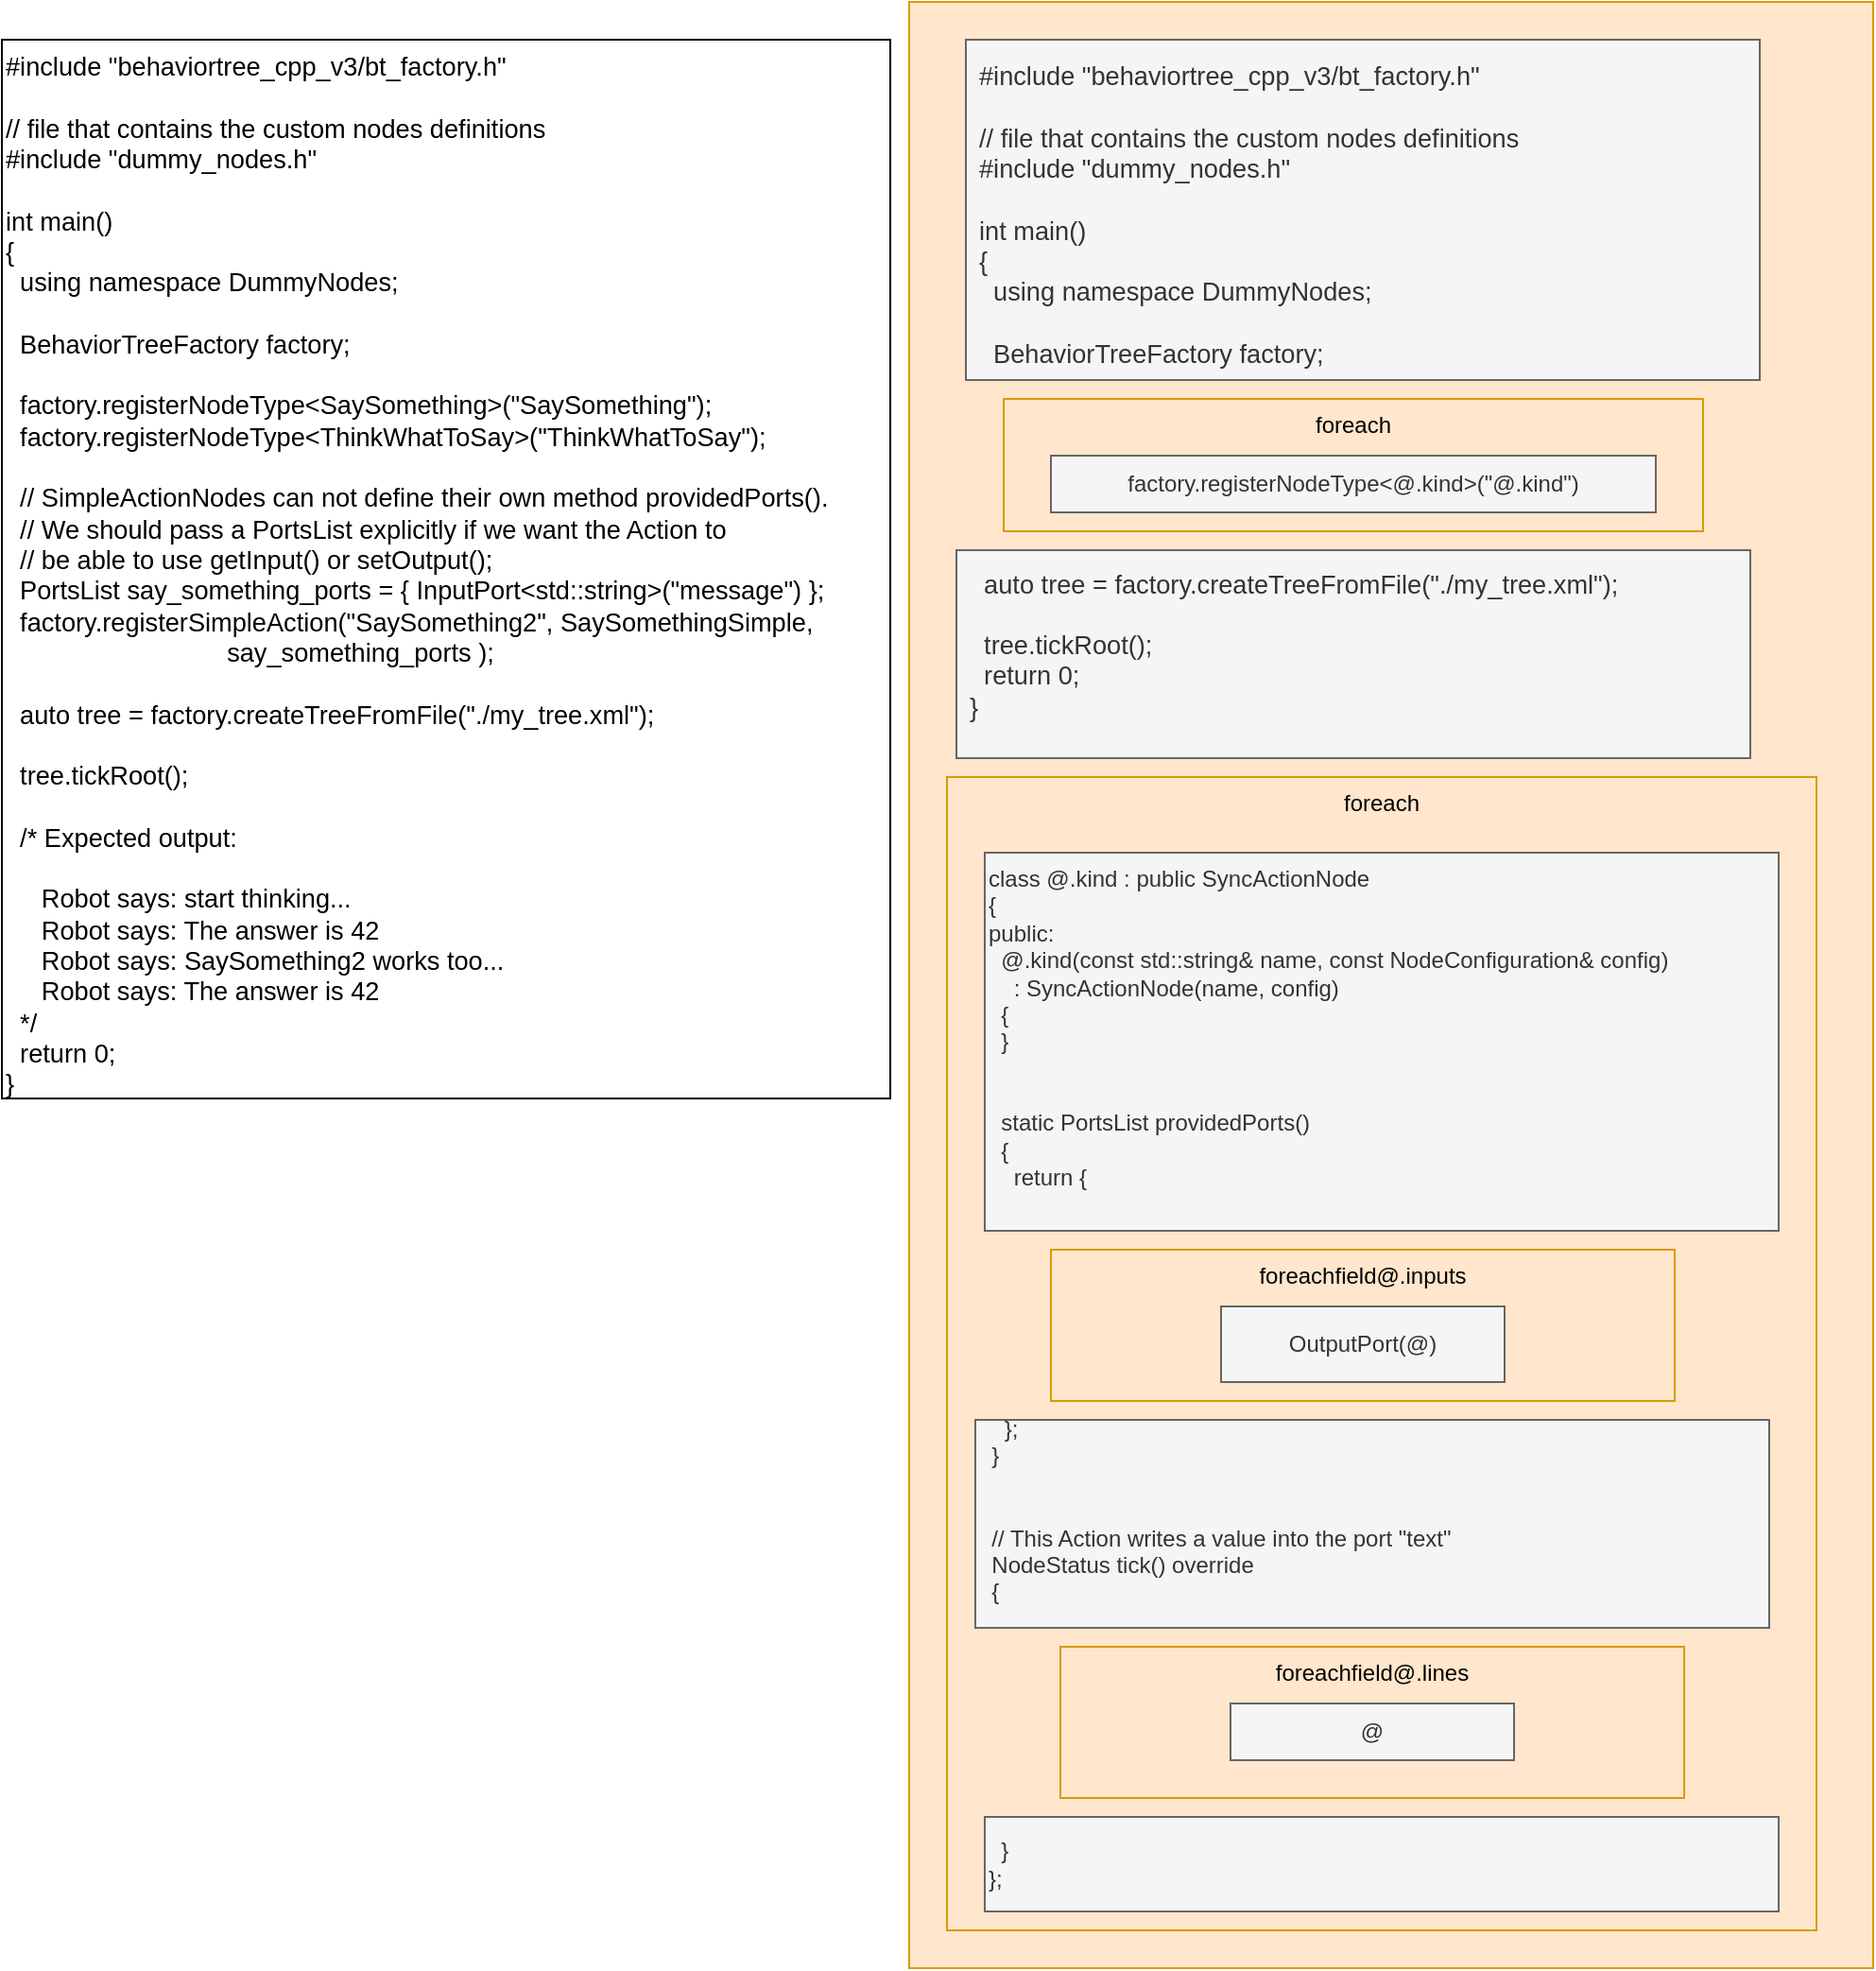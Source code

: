 <mxfile version="14.6.13" type="device"><diagram id="fXFrYCuuAlG7geQBxDCR" name="Page-1"><mxGraphModel dx="1106" dy="806" grid="1" gridSize="10" guides="1" tooltips="1" connect="1" arrows="1" fold="1" page="1" pageScale="1" pageWidth="1100" pageHeight="850" math="0" shadow="0"><root><mxCell id="0"/><mxCell id="1" parent="0"/><mxCell id="29DH0mCel90zcqd0_ikR-16" value="" style="rounded=0;whiteSpace=wrap;html=1;align=center;fillColor=#ffe6cc;strokeColor=#d79b00;" vertex="1" parent="1"><mxGeometry x="570" y="530" width="510" height="1040" as="geometry"/></mxCell><mxCell id="29DH0mCel90zcqd0_ikR-4" value="&lt;div&gt;&lt;span style=&quot;font-size: 13.6px&quot;&gt;#include &quot;behaviortree_cpp_v3/bt_factory.h&quot;&lt;/span&gt;&lt;br&gt;&lt;/div&gt;&lt;div&gt;&lt;span style=&quot;font-size: 13.6px&quot;&gt;&lt;br&gt;&lt;/span&gt;&lt;/div&gt;&lt;div&gt;&lt;span style=&quot;font-size: 13.6px&quot;&gt;// file that contains the custom nodes definitions&lt;/span&gt;&lt;/div&gt;&lt;div&gt;&lt;span style=&quot;font-size: 13.6px&quot;&gt;#include &quot;dummy_nodes.h&quot;&lt;/span&gt;&lt;/div&gt;&lt;div&gt;&lt;span style=&quot;font-size: 13.6px&quot;&gt;&lt;br&gt;&lt;/span&gt;&lt;/div&gt;&lt;div&gt;&lt;span style=&quot;font-size: 13.6px&quot;&gt;int main()&lt;/span&gt;&lt;/div&gt;&lt;div&gt;&lt;span style=&quot;font-size: 13.6px&quot;&gt;{&lt;/span&gt;&lt;/div&gt;&lt;div&gt;&lt;span style=&quot;font-size: 13.6px&quot;&gt;&amp;nbsp; using namespace DummyNodes;&lt;/span&gt;&lt;/div&gt;&lt;div&gt;&lt;span style=&quot;font-size: 13.6px&quot;&gt;&lt;br&gt;&lt;/span&gt;&lt;/div&gt;&lt;div&gt;&lt;span style=&quot;font-size: 13.6px&quot;&gt;&amp;nbsp; BehaviorTreeFactory factory;&lt;/span&gt;&lt;/div&gt;&lt;div&gt;&lt;br&gt;&lt;/div&gt;" style="rounded=0;whiteSpace=wrap;html=1;align=left;spacingTop=5;spacingLeft=5;fillColor=#f5f5f5;strokeColor=#666666;fontColor=#333333;verticalAlign=top;" vertex="1" parent="1"><mxGeometry x="600" y="550" width="420" height="180" as="geometry"/></mxCell><mxCell id="29DH0mCel90zcqd0_ikR-1" value="&lt;div&gt;&lt;span style=&quot;font-size: 13.6px&quot;&gt;#include &quot;behaviortree_cpp_v3/bt_factory.h&quot;&lt;/span&gt;&lt;/div&gt;&lt;div&gt;&lt;span style=&quot;font-size: 13.6px&quot;&gt;&lt;br&gt;&lt;/span&gt;&lt;/div&gt;&lt;div&gt;&lt;span style=&quot;font-size: 13.6px&quot;&gt;// file that contains the custom nodes definitions&lt;/span&gt;&lt;/div&gt;&lt;div&gt;&lt;span style=&quot;font-size: 13.6px&quot;&gt;#include &quot;dummy_nodes.h&quot;&lt;/span&gt;&lt;/div&gt;&lt;div&gt;&lt;span style=&quot;font-size: 13.6px&quot;&gt;&lt;br&gt;&lt;/span&gt;&lt;/div&gt;&lt;div&gt;&lt;span style=&quot;font-size: 13.6px&quot;&gt;int main()&lt;/span&gt;&lt;/div&gt;&lt;div&gt;&lt;span style=&quot;font-size: 13.6px&quot;&gt;{&lt;/span&gt;&lt;/div&gt;&lt;div&gt;&lt;span style=&quot;font-size: 13.6px&quot;&gt;&amp;nbsp; using namespace DummyNodes;&lt;/span&gt;&lt;/div&gt;&lt;div&gt;&lt;span style=&quot;font-size: 13.6px&quot;&gt;&lt;br&gt;&lt;/span&gt;&lt;/div&gt;&lt;div&gt;&lt;span style=&quot;font-size: 13.6px&quot;&gt;&amp;nbsp; BehaviorTreeFactory factory;&lt;/span&gt;&lt;/div&gt;&lt;div&gt;&lt;span style=&quot;font-size: 13.6px&quot;&gt;&lt;br&gt;&lt;/span&gt;&lt;/div&gt;&lt;div&gt;&lt;span style=&quot;font-size: 13.6px&quot;&gt;&amp;nbsp; factory.registerNodeType&amp;lt;SaySomething&amp;gt;(&quot;SaySomething&quot;);&lt;/span&gt;&lt;/div&gt;&lt;div&gt;&lt;span style=&quot;font-size: 13.6px&quot;&gt;&amp;nbsp; factory.registerNodeType&amp;lt;ThinkWhatToSay&amp;gt;(&quot;ThinkWhatToSay&quot;);&lt;/span&gt;&lt;/div&gt;&lt;div&gt;&lt;span style=&quot;font-size: 13.6px&quot;&gt;&lt;br&gt;&lt;/span&gt;&lt;/div&gt;&lt;div&gt;&lt;span style=&quot;font-size: 13.6px&quot;&gt;&amp;nbsp; // SimpleActionNodes can not define their own method providedPorts().&lt;/span&gt;&lt;/div&gt;&lt;div&gt;&lt;span style=&quot;font-size: 13.6px&quot;&gt;&amp;nbsp; // We should pass a PortsList explicitly if we want the Action to&lt;/span&gt;&lt;/div&gt;&lt;div&gt;&lt;span style=&quot;font-size: 13.6px&quot;&gt;&amp;nbsp; // be able to use getInput() or setOutput();&lt;/span&gt;&lt;/div&gt;&lt;div&gt;&lt;span style=&quot;font-size: 13.6px&quot;&gt;&amp;nbsp; PortsList say_something_ports = { InputPort&amp;lt;std::string&amp;gt;(&quot;message&quot;) };&lt;/span&gt;&lt;/div&gt;&lt;div&gt;&lt;span style=&quot;font-size: 13.6px&quot;&gt;&amp;nbsp; factory.registerSimpleAction(&quot;SaySomething2&quot;, SaySomethingSimple,&lt;/span&gt;&lt;/div&gt;&lt;div&gt;&lt;span style=&quot;font-size: 13.6px&quot;&gt;&amp;nbsp; &amp;nbsp; &amp;nbsp; &amp;nbsp; &amp;nbsp; &amp;nbsp; &amp;nbsp; &amp;nbsp; &amp;nbsp; &amp;nbsp; &amp;nbsp; &amp;nbsp; &amp;nbsp; &amp;nbsp; &amp;nbsp; &amp;nbsp;say_something_ports );&lt;/span&gt;&lt;/div&gt;&lt;div&gt;&lt;span style=&quot;font-size: 13.6px&quot;&gt;&lt;br&gt;&lt;/span&gt;&lt;/div&gt;&lt;div&gt;&lt;span style=&quot;font-size: 13.6px&quot;&gt;&amp;nbsp; auto tree = factory.createTreeFromFile(&quot;./my_tree.xml&quot;);&lt;/span&gt;&lt;/div&gt;&lt;div&gt;&lt;span style=&quot;font-size: 13.6px&quot;&gt;&lt;br&gt;&lt;/span&gt;&lt;/div&gt;&lt;div&gt;&lt;span style=&quot;font-size: 13.6px&quot;&gt;&amp;nbsp; tree.tickRoot();&lt;/span&gt;&lt;/div&gt;&lt;div&gt;&lt;span style=&quot;font-size: 13.6px&quot;&gt;&lt;br&gt;&lt;/span&gt;&lt;/div&gt;&lt;div&gt;&lt;span style=&quot;font-size: 13.6px&quot;&gt;&amp;nbsp; /* Expected output:&lt;/span&gt;&lt;/div&gt;&lt;div&gt;&lt;span style=&quot;font-size: 13.6px&quot;&gt;&lt;br&gt;&lt;/span&gt;&lt;/div&gt;&lt;div&gt;&lt;span style=&quot;font-size: 13.6px&quot;&gt;&amp;nbsp; &amp;nbsp; &amp;nbsp;Robot says: start thinking...&lt;/span&gt;&lt;/div&gt;&lt;div&gt;&lt;span style=&quot;font-size: 13.6px&quot;&gt;&amp;nbsp; &amp;nbsp; &amp;nbsp;Robot says: The answer is 42&lt;/span&gt;&lt;/div&gt;&lt;div&gt;&lt;span style=&quot;font-size: 13.6px&quot;&gt;&amp;nbsp; &amp;nbsp; &amp;nbsp;Robot says: SaySomething2 works too...&lt;/span&gt;&lt;/div&gt;&lt;div&gt;&lt;span style=&quot;font-size: 13.6px&quot;&gt;&amp;nbsp; &amp;nbsp; &amp;nbsp;Robot says: The answer is 42&lt;/span&gt;&lt;/div&gt;&lt;div&gt;&lt;span style=&quot;font-size: 13.6px&quot;&gt;&amp;nbsp; */&lt;/span&gt;&lt;/div&gt;&lt;div&gt;&lt;span style=&quot;font-size: 13.6px&quot;&gt;&amp;nbsp; return 0;&lt;/span&gt;&lt;/div&gt;&lt;div&gt;&lt;span style=&quot;font-size: 13.6px&quot;&gt;}&lt;/span&gt;&lt;/div&gt;&lt;div&gt;&lt;br&gt;&lt;/div&gt;" style="rounded=0;whiteSpace=wrap;html=1;align=left;verticalAlign=top;" vertex="1" parent="1"><mxGeometry x="90" y="550" width="470" height="560" as="geometry"/></mxCell><mxCell id="29DH0mCel90zcqd0_ikR-15" value="&lt;div&gt;&lt;span style=&quot;font-size: 13.6px&quot;&gt;&amp;nbsp; auto tree = factory.createTreeFromFile(&quot;./my_tree.xml&quot;);&lt;/span&gt;&lt;br&gt;&lt;/div&gt;&lt;div&gt;&lt;span style=&quot;font-size: 13.6px&quot;&gt;&lt;br&gt;&lt;/span&gt;&lt;/div&gt;&lt;div&gt;&lt;span style=&quot;font-size: 13.6px&quot;&gt;&amp;nbsp; tree.tickRoot();&lt;/span&gt;&lt;/div&gt;&lt;div&gt;&lt;span style=&quot;font-size: 13.6px&quot;&gt;&amp;nbsp; return 0;&lt;/span&gt;&lt;br&gt;&lt;/div&gt;&lt;div&gt;&lt;span style=&quot;font-size: 13.6px&quot;&gt;}&lt;/span&gt;&lt;/div&gt;&lt;div&gt;&lt;br&gt;&lt;/div&gt;" style="rounded=0;whiteSpace=wrap;html=1;align=left;spacingTop=5;spacingLeft=5;fillColor=#f5f5f5;strokeColor=#666666;fontColor=#333333;" vertex="1" parent="1"><mxGeometry x="595" y="820" width="420" height="110" as="geometry"/></mxCell><mxCell id="29DH0mCel90zcqd0_ikR-20" value="" style="group" vertex="1" connectable="0" parent="1"><mxGeometry x="590" y="940" width="460" height="610" as="geometry"/></mxCell><mxCell id="29DH0mCel90zcqd0_ikR-7" value="&lt;div&gt;foreach&lt;/div&gt;" style="rounded=0;whiteSpace=wrap;html=1;align=center;verticalAlign=top;fillColor=#ffe6cc;strokeColor=#d79b00;" vertex="1" parent="29DH0mCel90zcqd0_ikR-20"><mxGeometry width="460" height="610" as="geometry"/></mxCell><mxCell id="29DH0mCel90zcqd0_ikR-11" value="" style="group" vertex="1" connectable="0" parent="29DH0mCel90zcqd0_ikR-20"><mxGeometry x="55" y="250" width="330" height="80" as="geometry"/></mxCell><mxCell id="29DH0mCel90zcqd0_ikR-8" value="&lt;div&gt;&lt;span&gt;foreachfield@.inputs&lt;/span&gt;&lt;/div&gt;" style="rounded=0;whiteSpace=wrap;html=1;align=center;fillColor=#ffe6cc;strokeColor=#d79b00;verticalAlign=top;" vertex="1" parent="29DH0mCel90zcqd0_ikR-11"><mxGeometry width="330" height="80" as="geometry"/></mxCell><mxCell id="29DH0mCel90zcqd0_ikR-9" value="OutputPort(@)" style="rounded=0;whiteSpace=wrap;html=1;align=center;fillColor=#f5f5f5;strokeColor=#666666;fontColor=#333333;" vertex="1" parent="29DH0mCel90zcqd0_ikR-11"><mxGeometry x="90" y="30" width="150" height="40" as="geometry"/></mxCell><mxCell id="29DH0mCel90zcqd0_ikR-12" value="" style="group" vertex="1" connectable="0" parent="29DH0mCel90zcqd0_ikR-20"><mxGeometry x="60" y="460" width="330" height="80" as="geometry"/></mxCell><mxCell id="29DH0mCel90zcqd0_ikR-13" value="&lt;div&gt;&lt;span&gt;foreachfield@.lines&lt;/span&gt;&lt;/div&gt;" style="rounded=0;whiteSpace=wrap;html=1;align=center;fillColor=#ffe6cc;strokeColor=#d79b00;verticalAlign=top;" vertex="1" parent="29DH0mCel90zcqd0_ikR-12"><mxGeometry width="330" height="80" as="geometry"/></mxCell><mxCell id="29DH0mCel90zcqd0_ikR-14" value="@" style="rounded=0;whiteSpace=wrap;html=1;align=center;fillColor=#f5f5f5;strokeColor=#666666;fontColor=#333333;" vertex="1" parent="29DH0mCel90zcqd0_ikR-12"><mxGeometry x="90" y="30" width="150" height="30" as="geometry"/></mxCell><mxCell id="29DH0mCel90zcqd0_ikR-17" value="&lt;div&gt;&amp;nbsp; &amp;nbsp; };&lt;/div&gt;&lt;div&gt;&amp;nbsp; }&lt;/div&gt;&lt;div&gt;&lt;br&gt;&lt;/div&gt;&lt;div&gt;&lt;br&gt;&lt;/div&gt;&lt;div&gt;&lt;span&gt;&amp;nbsp; // This Action writes a value into the port &quot;text&quot;&lt;/span&gt;&lt;br&gt;&lt;/div&gt;&lt;div&gt;&amp;nbsp; NodeStatus tick() override&lt;/div&gt;&lt;div&gt;&amp;nbsp; {&lt;/div&gt;&lt;div&gt;&lt;br&gt;&lt;/div&gt;" style="rounded=0;whiteSpace=wrap;html=1;align=left;fillColor=#f5f5f5;strokeColor=#666666;fontColor=#333333;" vertex="1" parent="29DH0mCel90zcqd0_ikR-20"><mxGeometry x="15" y="340" width="420" height="110" as="geometry"/></mxCell><mxCell id="29DH0mCel90zcqd0_ikR-18" value="&lt;div&gt;&lt;br&gt;&lt;/div&gt;&lt;div&gt;&lt;span&gt;&amp;nbsp; }&lt;/span&gt;&lt;br&gt;&lt;/div&gt;&lt;div&gt;};&lt;/div&gt;&lt;div&gt;&lt;br&gt;&lt;/div&gt;" style="rounded=0;whiteSpace=wrap;html=1;align=left;fillColor=#f5f5f5;strokeColor=#666666;fontColor=#333333;" vertex="1" parent="29DH0mCel90zcqd0_ikR-20"><mxGeometry x="20" y="550" width="420" height="50" as="geometry"/></mxCell><mxCell id="29DH0mCel90zcqd0_ikR-19" value="&lt;div&gt;class @.kind : public SyncActionNode&lt;/div&gt;&lt;div&gt;{&lt;/div&gt;&lt;div&gt;public:&lt;/div&gt;&lt;div&gt;&amp;nbsp; @.kind(const std::string&amp;amp; name, const NodeConfiguration&amp;amp; config)&lt;/div&gt;&lt;div&gt;&amp;nbsp; &amp;nbsp; : SyncActionNode(name, config)&lt;/div&gt;&lt;div&gt;&amp;nbsp; {&lt;/div&gt;&lt;div&gt;&amp;nbsp; }&lt;/div&gt;&lt;div&gt;&lt;br&gt;&lt;/div&gt;&lt;div&gt;&lt;br&gt;&lt;/div&gt;&lt;div&gt;&amp;nbsp; static PortsList providedPorts()&lt;/div&gt;&lt;div&gt;&amp;nbsp; {&lt;/div&gt;&lt;div&gt;&amp;nbsp; &amp;nbsp; return {&amp;nbsp;&lt;/div&gt;&lt;div&gt;&lt;br&gt;&lt;/div&gt;" style="rounded=0;whiteSpace=wrap;html=1;align=left;fillColor=#f5f5f5;strokeColor=#666666;fontColor=#333333;" vertex="1" parent="29DH0mCel90zcqd0_ikR-20"><mxGeometry x="20" y="40" width="420" height="200" as="geometry"/></mxCell><mxCell id="29DH0mCel90zcqd0_ikR-2" value="foreach" style="rounded=0;whiteSpace=wrap;html=1;fillColor=#ffe6cc;strokeColor=#d79b00;verticalAlign=top;" vertex="1" parent="1"><mxGeometry x="620" y="740" width="370" height="70" as="geometry"/></mxCell><mxCell id="29DH0mCel90zcqd0_ikR-3" value="&lt;span&gt;factory.registerNodeType&amp;lt;@.kind&amp;gt;(&quot;@.kind&quot;)&lt;/span&gt;" style="rounded=0;whiteSpace=wrap;html=1;fillColor=#f5f5f5;strokeColor=#666666;fontColor=#333333;" vertex="1" parent="1"><mxGeometry x="645" y="770" width="320" height="30" as="geometry"/></mxCell></root></mxGraphModel></diagram></mxfile>